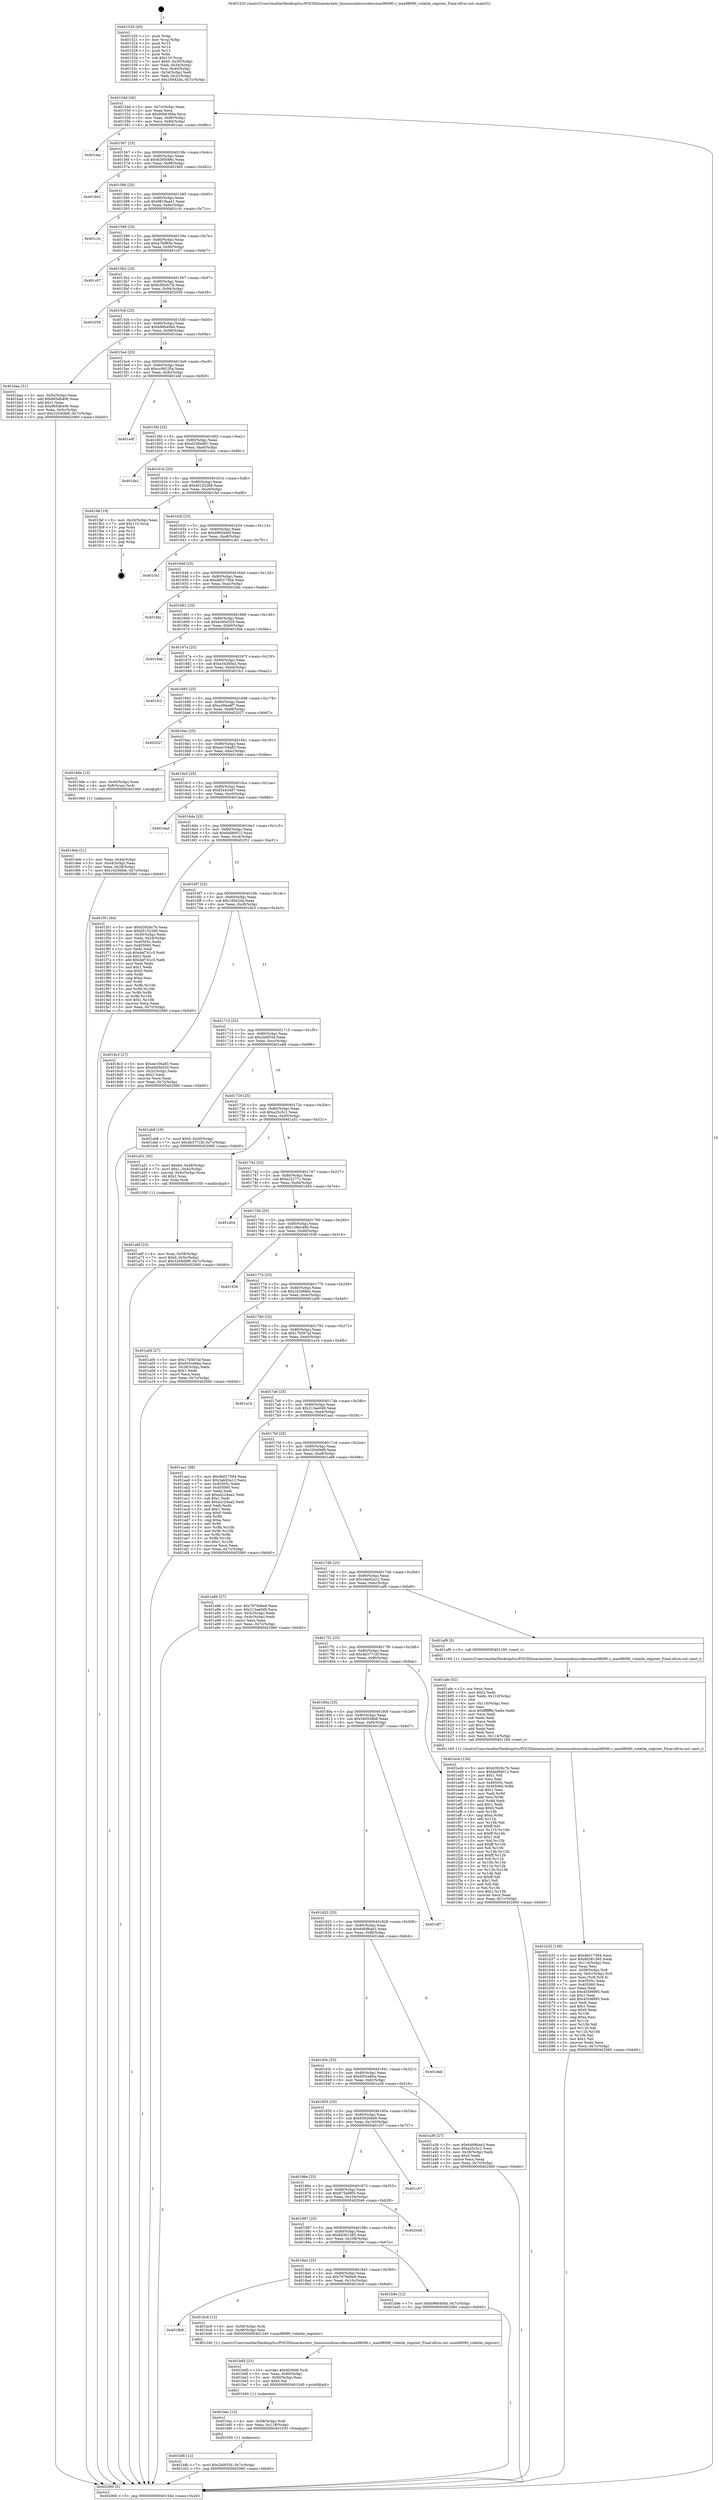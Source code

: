 digraph "0x401520" {
  label = "0x401520 (/mnt/c/Users/mathe/Desktop/tcc/POCII/binaries/extr_linuxsoundsoccodecsmax98090.c_max98090_volatile_register_Final-ollvm.out::main(0))"
  labelloc = "t"
  node[shape=record]

  Entry [label="",width=0.3,height=0.3,shape=circle,fillcolor=black,style=filled]
  "0x40154d" [label="{
     0x40154d [26]\l
     | [instrs]\l
     &nbsp;&nbsp;0x40154d \<+3\>: mov -0x7c(%rbp),%eax\l
     &nbsp;&nbsp;0x401550 \<+2\>: mov %eax,%ecx\l
     &nbsp;&nbsp;0x401552 \<+6\>: sub $0x90b6389a,%ecx\l
     &nbsp;&nbsp;0x401558 \<+3\>: mov %eax,-0x80(%rbp)\l
     &nbsp;&nbsp;0x40155b \<+6\>: mov %ecx,-0x84(%rbp)\l
     &nbsp;&nbsp;0x401561 \<+6\>: je 0000000000401eac \<main+0x98c\>\l
  }"]
  "0x401eac" [label="{
     0x401eac\l
  }", style=dashed]
  "0x401567" [label="{
     0x401567 [25]\l
     | [instrs]\l
     &nbsp;&nbsp;0x401567 \<+5\>: jmp 000000000040156c \<main+0x4c\>\l
     &nbsp;&nbsp;0x40156c \<+3\>: mov -0x80(%rbp),%eax\l
     &nbsp;&nbsp;0x40156f \<+5\>: sub $0x9295086c,%eax\l
     &nbsp;&nbsp;0x401574 \<+6\>: mov %eax,-0x88(%rbp)\l
     &nbsp;&nbsp;0x40157a \<+6\>: je 00000000004019d2 \<main+0x4b2\>\l
  }"]
  Exit [label="",width=0.3,height=0.3,shape=circle,fillcolor=black,style=filled,peripheries=2]
  "0x4019d2" [label="{
     0x4019d2\l
  }", style=dashed]
  "0x401580" [label="{
     0x401580 [25]\l
     | [instrs]\l
     &nbsp;&nbsp;0x401580 \<+5\>: jmp 0000000000401585 \<main+0x65\>\l
     &nbsp;&nbsp;0x401585 \<+3\>: mov -0x80(%rbp),%eax\l
     &nbsp;&nbsp;0x401588 \<+5\>: sub $0x9819ea41,%eax\l
     &nbsp;&nbsp;0x40158d \<+6\>: mov %eax,-0x8c(%rbp)\l
     &nbsp;&nbsp;0x401593 \<+6\>: je 0000000000401c3c \<main+0x71c\>\l
  }"]
  "0x401bfb" [label="{
     0x401bfb [12]\l
     | [instrs]\l
     &nbsp;&nbsp;0x401bfb \<+7\>: movl $0x2b0f35d,-0x7c(%rbp)\l
     &nbsp;&nbsp;0x401c02 \<+5\>: jmp 0000000000402060 \<main+0xb40\>\l
  }"]
  "0x401c3c" [label="{
     0x401c3c\l
  }", style=dashed]
  "0x401599" [label="{
     0x401599 [25]\l
     | [instrs]\l
     &nbsp;&nbsp;0x401599 \<+5\>: jmp 000000000040159e \<main+0x7e\>\l
     &nbsp;&nbsp;0x40159e \<+3\>: mov -0x80(%rbp),%eax\l
     &nbsp;&nbsp;0x4015a1 \<+5\>: sub $0xa7fef85e,%eax\l
     &nbsp;&nbsp;0x4015a6 \<+6\>: mov %eax,-0x90(%rbp)\l
     &nbsp;&nbsp;0x4015ac \<+6\>: je 0000000000401c07 \<main+0x6e7\>\l
  }"]
  "0x401bec" [label="{
     0x401bec [15]\l
     | [instrs]\l
     &nbsp;&nbsp;0x401bec \<+4\>: mov -0x58(%rbp),%rdi\l
     &nbsp;&nbsp;0x401bf0 \<+6\>: mov %eax,-0x118(%rbp)\l
     &nbsp;&nbsp;0x401bf6 \<+5\>: call 0000000000401030 \<free@plt\>\l
     | [calls]\l
     &nbsp;&nbsp;0x401030 \{1\} (unknown)\l
  }"]
  "0x401c07" [label="{
     0x401c07\l
  }", style=dashed]
  "0x4015b2" [label="{
     0x4015b2 [25]\l
     | [instrs]\l
     &nbsp;&nbsp;0x4015b2 \<+5\>: jmp 00000000004015b7 \<main+0x97\>\l
     &nbsp;&nbsp;0x4015b7 \<+3\>: mov -0x80(%rbp),%eax\l
     &nbsp;&nbsp;0x4015ba \<+5\>: sub $0xb3926c7b,%eax\l
     &nbsp;&nbsp;0x4015bf \<+6\>: mov %eax,-0x94(%rbp)\l
     &nbsp;&nbsp;0x4015c5 \<+6\>: je 0000000000402059 \<main+0xb39\>\l
  }"]
  "0x401bd5" [label="{
     0x401bd5 [23]\l
     | [instrs]\l
     &nbsp;&nbsp;0x401bd5 \<+10\>: movabs $0x4030d6,%rdi\l
     &nbsp;&nbsp;0x401bdf \<+3\>: mov %eax,-0x60(%rbp)\l
     &nbsp;&nbsp;0x401be2 \<+3\>: mov -0x60(%rbp),%esi\l
     &nbsp;&nbsp;0x401be5 \<+2\>: mov $0x0,%al\l
     &nbsp;&nbsp;0x401be7 \<+5\>: call 0000000000401040 \<printf@plt\>\l
     | [calls]\l
     &nbsp;&nbsp;0x401040 \{1\} (unknown)\l
  }"]
  "0x402059" [label="{
     0x402059\l
  }", style=dashed]
  "0x4015cb" [label="{
     0x4015cb [25]\l
     | [instrs]\l
     &nbsp;&nbsp;0x4015cb \<+5\>: jmp 00000000004015d0 \<main+0xb0\>\l
     &nbsp;&nbsp;0x4015d0 \<+3\>: mov -0x80(%rbp),%eax\l
     &nbsp;&nbsp;0x4015d3 \<+5\>: sub $0xb96b40bb,%eax\l
     &nbsp;&nbsp;0x4015d8 \<+6\>: mov %eax,-0x98(%rbp)\l
     &nbsp;&nbsp;0x4015de \<+6\>: je 0000000000401baa \<main+0x68a\>\l
  }"]
  "0x4018b9" [label="{
     0x4018b9\l
  }", style=dashed]
  "0x401baa" [label="{
     0x401baa [31]\l
     | [instrs]\l
     &nbsp;&nbsp;0x401baa \<+3\>: mov -0x5c(%rbp),%eax\l
     &nbsp;&nbsp;0x401bad \<+5\>: add $0x965db406,%eax\l
     &nbsp;&nbsp;0x401bb2 \<+3\>: add $0x1,%eax\l
     &nbsp;&nbsp;0x401bb5 \<+5\>: sub $0x965db406,%eax\l
     &nbsp;&nbsp;0x401bba \<+3\>: mov %eax,-0x5c(%rbp)\l
     &nbsp;&nbsp;0x401bbd \<+7\>: movl $0x32040bf9,-0x7c(%rbp)\l
     &nbsp;&nbsp;0x401bc4 \<+5\>: jmp 0000000000402060 \<main+0xb40\>\l
  }"]
  "0x4015e4" [label="{
     0x4015e4 [25]\l
     | [instrs]\l
     &nbsp;&nbsp;0x4015e4 \<+5\>: jmp 00000000004015e9 \<main+0xc9\>\l
     &nbsp;&nbsp;0x4015e9 \<+3\>: mov -0x80(%rbp),%eax\l
     &nbsp;&nbsp;0x4015ec \<+5\>: sub $0xcc99235a,%eax\l
     &nbsp;&nbsp;0x4015f1 \<+6\>: mov %eax,-0x9c(%rbp)\l
     &nbsp;&nbsp;0x4015f7 \<+6\>: je 0000000000401e4f \<main+0x92f\>\l
  }"]
  "0x401bc9" [label="{
     0x401bc9 [12]\l
     | [instrs]\l
     &nbsp;&nbsp;0x401bc9 \<+4\>: mov -0x58(%rbp),%rdi\l
     &nbsp;&nbsp;0x401bcd \<+3\>: mov -0x48(%rbp),%esi\l
     &nbsp;&nbsp;0x401bd0 \<+5\>: call 0000000000401240 \<max98090_volatile_register\>\l
     | [calls]\l
     &nbsp;&nbsp;0x401240 \{1\} (/mnt/c/Users/mathe/Desktop/tcc/POCII/binaries/extr_linuxsoundsoccodecsmax98090.c_max98090_volatile_register_Final-ollvm.out::max98090_volatile_register)\l
  }"]
  "0x401e4f" [label="{
     0x401e4f\l
  }", style=dashed]
  "0x4015fd" [label="{
     0x4015fd [25]\l
     | [instrs]\l
     &nbsp;&nbsp;0x4015fd \<+5\>: jmp 0000000000401602 \<main+0xe2\>\l
     &nbsp;&nbsp;0x401602 \<+3\>: mov -0x80(%rbp),%eax\l
     &nbsp;&nbsp;0x401605 \<+5\>: sub $0xd336bd81,%eax\l
     &nbsp;&nbsp;0x40160a \<+6\>: mov %eax,-0xa0(%rbp)\l
     &nbsp;&nbsp;0x401610 \<+6\>: je 0000000000401da1 \<main+0x881\>\l
  }"]
  "0x4018a0" [label="{
     0x4018a0 [25]\l
     | [instrs]\l
     &nbsp;&nbsp;0x4018a0 \<+5\>: jmp 00000000004018a5 \<main+0x385\>\l
     &nbsp;&nbsp;0x4018a5 \<+3\>: mov -0x80(%rbp),%eax\l
     &nbsp;&nbsp;0x4018a8 \<+5\>: sub $0x7979d6e9,%eax\l
     &nbsp;&nbsp;0x4018ad \<+6\>: mov %eax,-0x10c(%rbp)\l
     &nbsp;&nbsp;0x4018b3 \<+6\>: je 0000000000401bc9 \<main+0x6a9\>\l
  }"]
  "0x401da1" [label="{
     0x401da1\l
  }", style=dashed]
  "0x401616" [label="{
     0x401616 [25]\l
     | [instrs]\l
     &nbsp;&nbsp;0x401616 \<+5\>: jmp 000000000040161b \<main+0xfb\>\l
     &nbsp;&nbsp;0x40161b \<+3\>: mov -0x80(%rbp),%eax\l
     &nbsp;&nbsp;0x40161e \<+5\>: sub $0xd5152268,%eax\l
     &nbsp;&nbsp;0x401623 \<+6\>: mov %eax,-0xa4(%rbp)\l
     &nbsp;&nbsp;0x401629 \<+6\>: je 0000000000401faf \<main+0xa8f\>\l
  }"]
  "0x401b9e" [label="{
     0x401b9e [12]\l
     | [instrs]\l
     &nbsp;&nbsp;0x401b9e \<+7\>: movl $0xb96b40bb,-0x7c(%rbp)\l
     &nbsp;&nbsp;0x401ba5 \<+5\>: jmp 0000000000402060 \<main+0xb40\>\l
  }"]
  "0x401faf" [label="{
     0x401faf [19]\l
     | [instrs]\l
     &nbsp;&nbsp;0x401faf \<+3\>: mov -0x24(%rbp),%eax\l
     &nbsp;&nbsp;0x401fb2 \<+7\>: add $0x110,%rsp\l
     &nbsp;&nbsp;0x401fb9 \<+1\>: pop %rbx\l
     &nbsp;&nbsp;0x401fba \<+2\>: pop %r12\l
     &nbsp;&nbsp;0x401fbc \<+2\>: pop %r14\l
     &nbsp;&nbsp;0x401fbe \<+2\>: pop %r15\l
     &nbsp;&nbsp;0x401fc0 \<+1\>: pop %rbp\l
     &nbsp;&nbsp;0x401fc1 \<+1\>: ret\l
  }"]
  "0x40162f" [label="{
     0x40162f [25]\l
     | [instrs]\l
     &nbsp;&nbsp;0x40162f \<+5\>: jmp 0000000000401634 \<main+0x114\>\l
     &nbsp;&nbsp;0x401634 \<+3\>: mov -0x80(%rbp),%eax\l
     &nbsp;&nbsp;0x401637 \<+5\>: sub $0xd993440f,%eax\l
     &nbsp;&nbsp;0x40163c \<+6\>: mov %eax,-0xa8(%rbp)\l
     &nbsp;&nbsp;0x401642 \<+6\>: je 0000000000401cb1 \<main+0x791\>\l
  }"]
  "0x401887" [label="{
     0x401887 [25]\l
     | [instrs]\l
     &nbsp;&nbsp;0x401887 \<+5\>: jmp 000000000040188c \<main+0x36c\>\l
     &nbsp;&nbsp;0x40188c \<+3\>: mov -0x80(%rbp),%eax\l
     &nbsp;&nbsp;0x40188f \<+5\>: sub $0x6b361585,%eax\l
     &nbsp;&nbsp;0x401894 \<+6\>: mov %eax,-0x108(%rbp)\l
     &nbsp;&nbsp;0x40189a \<+6\>: je 0000000000401b9e \<main+0x67e\>\l
  }"]
  "0x401cb1" [label="{
     0x401cb1\l
  }", style=dashed]
  "0x401648" [label="{
     0x401648 [25]\l
     | [instrs]\l
     &nbsp;&nbsp;0x401648 \<+5\>: jmp 000000000040164d \<main+0x12d\>\l
     &nbsp;&nbsp;0x40164d \<+3\>: mov -0x80(%rbp),%eax\l
     &nbsp;&nbsp;0x401650 \<+5\>: sub $0xdb017564,%eax\l
     &nbsp;&nbsp;0x401655 \<+6\>: mov %eax,-0xac(%rbp)\l
     &nbsp;&nbsp;0x40165b \<+6\>: je 0000000000401fda \<main+0xaba\>\l
  }"]
  "0x402048" [label="{
     0x402048\l
  }", style=dashed]
  "0x401fda" [label="{
     0x401fda\l
  }", style=dashed]
  "0x401661" [label="{
     0x401661 [25]\l
     | [instrs]\l
     &nbsp;&nbsp;0x401661 \<+5\>: jmp 0000000000401666 \<main+0x146\>\l
     &nbsp;&nbsp;0x401666 \<+3\>: mov -0x80(%rbp),%eax\l
     &nbsp;&nbsp;0x401669 \<+5\>: sub $0xe0d5e520,%eax\l
     &nbsp;&nbsp;0x40166e \<+6\>: mov %eax,-0xb0(%rbp)\l
     &nbsp;&nbsp;0x401674 \<+6\>: je 00000000004018de \<main+0x3be\>\l
  }"]
  "0x40186e" [label="{
     0x40186e [25]\l
     | [instrs]\l
     &nbsp;&nbsp;0x40186e \<+5\>: jmp 0000000000401873 \<main+0x353\>\l
     &nbsp;&nbsp;0x401873 \<+3\>: mov -0x80(%rbp),%eax\l
     &nbsp;&nbsp;0x401876 \<+5\>: sub $0x675a08f3,%eax\l
     &nbsp;&nbsp;0x40187b \<+6\>: mov %eax,-0x104(%rbp)\l
     &nbsp;&nbsp;0x401881 \<+6\>: je 0000000000402048 \<main+0xb28\>\l
  }"]
  "0x4018de" [label="{
     0x4018de\l
  }", style=dashed]
  "0x40167a" [label="{
     0x40167a [25]\l
     | [instrs]\l
     &nbsp;&nbsp;0x40167a \<+5\>: jmp 000000000040167f \<main+0x15f\>\l
     &nbsp;&nbsp;0x40167f \<+3\>: mov -0x80(%rbp),%eax\l
     &nbsp;&nbsp;0x401682 \<+5\>: sub $0xe34380a3,%eax\l
     &nbsp;&nbsp;0x401687 \<+6\>: mov %eax,-0xb4(%rbp)\l
     &nbsp;&nbsp;0x40168d \<+6\>: je 0000000000401fc2 \<main+0xaa2\>\l
  }"]
  "0x401c57" [label="{
     0x401c57\l
  }", style=dashed]
  "0x401fc2" [label="{
     0x401fc2\l
  }", style=dashed]
  "0x401693" [label="{
     0x401693 [25]\l
     | [instrs]\l
     &nbsp;&nbsp;0x401693 \<+5\>: jmp 0000000000401698 \<main+0x178\>\l
     &nbsp;&nbsp;0x401698 \<+3\>: mov -0x80(%rbp),%eax\l
     &nbsp;&nbsp;0x40169b \<+5\>: sub $0xe394e8f7,%eax\l
     &nbsp;&nbsp;0x4016a0 \<+6\>: mov %eax,-0xb8(%rbp)\l
     &nbsp;&nbsp;0x4016a6 \<+6\>: je 0000000000402027 \<main+0xb07\>\l
  }"]
  "0x401b32" [label="{
     0x401b32 [108]\l
     | [instrs]\l
     &nbsp;&nbsp;0x401b32 \<+5\>: mov $0xdb017564,%ecx\l
     &nbsp;&nbsp;0x401b37 \<+5\>: mov $0x6b361585,%edx\l
     &nbsp;&nbsp;0x401b3c \<+6\>: mov -0x114(%rbp),%esi\l
     &nbsp;&nbsp;0x401b42 \<+3\>: imul %eax,%esi\l
     &nbsp;&nbsp;0x401b45 \<+4\>: mov -0x58(%rbp),%r8\l
     &nbsp;&nbsp;0x401b49 \<+4\>: movslq -0x5c(%rbp),%r9\l
     &nbsp;&nbsp;0x401b4d \<+4\>: mov %esi,(%r8,%r9,4)\l
     &nbsp;&nbsp;0x401b51 \<+7\>: mov 0x40505c,%eax\l
     &nbsp;&nbsp;0x401b58 \<+7\>: mov 0x405060,%esi\l
     &nbsp;&nbsp;0x401b5f \<+2\>: mov %eax,%edi\l
     &nbsp;&nbsp;0x401b61 \<+6\>: sub $0x45596f95,%edi\l
     &nbsp;&nbsp;0x401b67 \<+3\>: sub $0x1,%edi\l
     &nbsp;&nbsp;0x401b6a \<+6\>: add $0x45596f95,%edi\l
     &nbsp;&nbsp;0x401b70 \<+3\>: imul %edi,%eax\l
     &nbsp;&nbsp;0x401b73 \<+3\>: and $0x1,%eax\l
     &nbsp;&nbsp;0x401b76 \<+3\>: cmp $0x0,%eax\l
     &nbsp;&nbsp;0x401b79 \<+4\>: sete %r10b\l
     &nbsp;&nbsp;0x401b7d \<+3\>: cmp $0xa,%esi\l
     &nbsp;&nbsp;0x401b80 \<+4\>: setl %r11b\l
     &nbsp;&nbsp;0x401b84 \<+3\>: mov %r10b,%bl\l
     &nbsp;&nbsp;0x401b87 \<+3\>: and %r11b,%bl\l
     &nbsp;&nbsp;0x401b8a \<+3\>: xor %r11b,%r10b\l
     &nbsp;&nbsp;0x401b8d \<+3\>: or %r10b,%bl\l
     &nbsp;&nbsp;0x401b90 \<+3\>: test $0x1,%bl\l
     &nbsp;&nbsp;0x401b93 \<+3\>: cmovne %edx,%ecx\l
     &nbsp;&nbsp;0x401b96 \<+3\>: mov %ecx,-0x7c(%rbp)\l
     &nbsp;&nbsp;0x401b99 \<+5\>: jmp 0000000000402060 \<main+0xb40\>\l
  }"]
  "0x402027" [label="{
     0x402027\l
  }", style=dashed]
  "0x4016ac" [label="{
     0x4016ac [25]\l
     | [instrs]\l
     &nbsp;&nbsp;0x4016ac \<+5\>: jmp 00000000004016b1 \<main+0x191\>\l
     &nbsp;&nbsp;0x4016b1 \<+3\>: mov -0x80(%rbp),%eax\l
     &nbsp;&nbsp;0x4016b4 \<+5\>: sub $0xee104a83,%eax\l
     &nbsp;&nbsp;0x4016b9 \<+6\>: mov %eax,-0xbc(%rbp)\l
     &nbsp;&nbsp;0x4016bf \<+6\>: je 00000000004019de \<main+0x4be\>\l
  }"]
  "0x401afe" [label="{
     0x401afe [52]\l
     | [instrs]\l
     &nbsp;&nbsp;0x401afe \<+2\>: xor %ecx,%ecx\l
     &nbsp;&nbsp;0x401b00 \<+5\>: mov $0x2,%edx\l
     &nbsp;&nbsp;0x401b05 \<+6\>: mov %edx,-0x110(%rbp)\l
     &nbsp;&nbsp;0x401b0b \<+1\>: cltd\l
     &nbsp;&nbsp;0x401b0c \<+6\>: mov -0x110(%rbp),%esi\l
     &nbsp;&nbsp;0x401b12 \<+2\>: idiv %esi\l
     &nbsp;&nbsp;0x401b14 \<+6\>: imul $0xfffffffe,%edx,%edx\l
     &nbsp;&nbsp;0x401b1a \<+2\>: mov %ecx,%edi\l
     &nbsp;&nbsp;0x401b1c \<+2\>: sub %edx,%edi\l
     &nbsp;&nbsp;0x401b1e \<+2\>: mov %ecx,%edx\l
     &nbsp;&nbsp;0x401b20 \<+3\>: sub $0x1,%edx\l
     &nbsp;&nbsp;0x401b23 \<+2\>: add %edx,%edi\l
     &nbsp;&nbsp;0x401b25 \<+2\>: sub %edi,%ecx\l
     &nbsp;&nbsp;0x401b27 \<+6\>: mov %ecx,-0x114(%rbp)\l
     &nbsp;&nbsp;0x401b2d \<+5\>: call 0000000000401160 \<next_i\>\l
     | [calls]\l
     &nbsp;&nbsp;0x401160 \{1\} (/mnt/c/Users/mathe/Desktop/tcc/POCII/binaries/extr_linuxsoundsoccodecsmax98090.c_max98090_volatile_register_Final-ollvm.out::next_i)\l
  }"]
  "0x4019de" [label="{
     0x4019de [13]\l
     | [instrs]\l
     &nbsp;&nbsp;0x4019de \<+4\>: mov -0x40(%rbp),%rax\l
     &nbsp;&nbsp;0x4019e2 \<+4\>: mov 0x8(%rax),%rdi\l
     &nbsp;&nbsp;0x4019e6 \<+5\>: call 0000000000401060 \<atoi@plt\>\l
     | [calls]\l
     &nbsp;&nbsp;0x401060 \{1\} (unknown)\l
  }"]
  "0x4016c5" [label="{
     0x4016c5 [25]\l
     | [instrs]\l
     &nbsp;&nbsp;0x4016c5 \<+5\>: jmp 00000000004016ca \<main+0x1aa\>\l
     &nbsp;&nbsp;0x4016ca \<+3\>: mov -0x80(%rbp),%eax\l
     &nbsp;&nbsp;0x4016cd \<+5\>: sub $0xf24434d7,%eax\l
     &nbsp;&nbsp;0x4016d2 \<+6\>: mov %eax,-0xc0(%rbp)\l
     &nbsp;&nbsp;0x4016d8 \<+6\>: je 0000000000401dad \<main+0x88d\>\l
  }"]
  "0x401a6f" [label="{
     0x401a6f [23]\l
     | [instrs]\l
     &nbsp;&nbsp;0x401a6f \<+4\>: mov %rax,-0x58(%rbp)\l
     &nbsp;&nbsp;0x401a73 \<+7\>: movl $0x0,-0x5c(%rbp)\l
     &nbsp;&nbsp;0x401a7a \<+7\>: movl $0x32040bf9,-0x7c(%rbp)\l
     &nbsp;&nbsp;0x401a81 \<+5\>: jmp 0000000000402060 \<main+0xb40\>\l
  }"]
  "0x401dad" [label="{
     0x401dad\l
  }", style=dashed]
  "0x4016de" [label="{
     0x4016de [25]\l
     | [instrs]\l
     &nbsp;&nbsp;0x4016de \<+5\>: jmp 00000000004016e3 \<main+0x1c3\>\l
     &nbsp;&nbsp;0x4016e3 \<+3\>: mov -0x80(%rbp),%eax\l
     &nbsp;&nbsp;0x4016e6 \<+5\>: sub $0xfad9d012,%eax\l
     &nbsp;&nbsp;0x4016eb \<+6\>: mov %eax,-0xc4(%rbp)\l
     &nbsp;&nbsp;0x4016f1 \<+6\>: je 0000000000401f51 \<main+0xa31\>\l
  }"]
  "0x401855" [label="{
     0x401855 [25]\l
     | [instrs]\l
     &nbsp;&nbsp;0x401855 \<+5\>: jmp 000000000040185a \<main+0x33a\>\l
     &nbsp;&nbsp;0x40185a \<+3\>: mov -0x80(%rbp),%eax\l
     &nbsp;&nbsp;0x40185d \<+5\>: sub $0x659294b9,%eax\l
     &nbsp;&nbsp;0x401862 \<+6\>: mov %eax,-0x100(%rbp)\l
     &nbsp;&nbsp;0x401868 \<+6\>: je 0000000000401c57 \<main+0x737\>\l
  }"]
  "0x401f51" [label="{
     0x401f51 [94]\l
     | [instrs]\l
     &nbsp;&nbsp;0x401f51 \<+5\>: mov $0xb3926c7b,%eax\l
     &nbsp;&nbsp;0x401f56 \<+5\>: mov $0xd5152268,%ecx\l
     &nbsp;&nbsp;0x401f5b \<+3\>: mov -0x30(%rbp),%edx\l
     &nbsp;&nbsp;0x401f5e \<+3\>: mov %edx,-0x24(%rbp)\l
     &nbsp;&nbsp;0x401f61 \<+7\>: mov 0x40505c,%edx\l
     &nbsp;&nbsp;0x401f68 \<+7\>: mov 0x405060,%esi\l
     &nbsp;&nbsp;0x401f6f \<+2\>: mov %edx,%edi\l
     &nbsp;&nbsp;0x401f71 \<+6\>: sub $0xdef741c5,%edi\l
     &nbsp;&nbsp;0x401f77 \<+3\>: sub $0x1,%edi\l
     &nbsp;&nbsp;0x401f7a \<+6\>: add $0xdef741c5,%edi\l
     &nbsp;&nbsp;0x401f80 \<+3\>: imul %edi,%edx\l
     &nbsp;&nbsp;0x401f83 \<+3\>: and $0x1,%edx\l
     &nbsp;&nbsp;0x401f86 \<+3\>: cmp $0x0,%edx\l
     &nbsp;&nbsp;0x401f89 \<+4\>: sete %r8b\l
     &nbsp;&nbsp;0x401f8d \<+3\>: cmp $0xa,%esi\l
     &nbsp;&nbsp;0x401f90 \<+4\>: setl %r9b\l
     &nbsp;&nbsp;0x401f94 \<+3\>: mov %r8b,%r10b\l
     &nbsp;&nbsp;0x401f97 \<+3\>: and %r9b,%r10b\l
     &nbsp;&nbsp;0x401f9a \<+3\>: xor %r9b,%r8b\l
     &nbsp;&nbsp;0x401f9d \<+3\>: or %r8b,%r10b\l
     &nbsp;&nbsp;0x401fa0 \<+4\>: test $0x1,%r10b\l
     &nbsp;&nbsp;0x401fa4 \<+3\>: cmovne %ecx,%eax\l
     &nbsp;&nbsp;0x401fa7 \<+3\>: mov %eax,-0x7c(%rbp)\l
     &nbsp;&nbsp;0x401faa \<+5\>: jmp 0000000000402060 \<main+0xb40\>\l
  }"]
  "0x4016f7" [label="{
     0x4016f7 [25]\l
     | [instrs]\l
     &nbsp;&nbsp;0x4016f7 \<+5\>: jmp 00000000004016fc \<main+0x1dc\>\l
     &nbsp;&nbsp;0x4016fc \<+3\>: mov -0x80(%rbp),%eax\l
     &nbsp;&nbsp;0x4016ff \<+5\>: sub $0x16042da,%eax\l
     &nbsp;&nbsp;0x401704 \<+6\>: mov %eax,-0xc8(%rbp)\l
     &nbsp;&nbsp;0x40170a \<+6\>: je 00000000004018c3 \<main+0x3a3\>\l
  }"]
  "0x401a36" [label="{
     0x401a36 [27]\l
     | [instrs]\l
     &nbsp;&nbsp;0x401a36 \<+5\>: mov $0x64686ae3,%eax\l
     &nbsp;&nbsp;0x401a3b \<+5\>: mov $0xa25c5c1,%ecx\l
     &nbsp;&nbsp;0x401a40 \<+3\>: mov -0x28(%rbp),%edx\l
     &nbsp;&nbsp;0x401a43 \<+3\>: cmp $0x0,%edx\l
     &nbsp;&nbsp;0x401a46 \<+3\>: cmove %ecx,%eax\l
     &nbsp;&nbsp;0x401a49 \<+3\>: mov %eax,-0x7c(%rbp)\l
     &nbsp;&nbsp;0x401a4c \<+5\>: jmp 0000000000402060 \<main+0xb40\>\l
  }"]
  "0x4018c3" [label="{
     0x4018c3 [27]\l
     | [instrs]\l
     &nbsp;&nbsp;0x4018c3 \<+5\>: mov $0xee104a83,%eax\l
     &nbsp;&nbsp;0x4018c8 \<+5\>: mov $0xe0d5e520,%ecx\l
     &nbsp;&nbsp;0x4018cd \<+3\>: mov -0x2c(%rbp),%edx\l
     &nbsp;&nbsp;0x4018d0 \<+3\>: cmp $0x2,%edx\l
     &nbsp;&nbsp;0x4018d3 \<+3\>: cmovne %ecx,%eax\l
     &nbsp;&nbsp;0x4018d6 \<+3\>: mov %eax,-0x7c(%rbp)\l
     &nbsp;&nbsp;0x4018d9 \<+5\>: jmp 0000000000402060 \<main+0xb40\>\l
  }"]
  "0x401710" [label="{
     0x401710 [25]\l
     | [instrs]\l
     &nbsp;&nbsp;0x401710 \<+5\>: jmp 0000000000401715 \<main+0x1f5\>\l
     &nbsp;&nbsp;0x401715 \<+3\>: mov -0x80(%rbp),%eax\l
     &nbsp;&nbsp;0x401718 \<+5\>: sub $0x2b0f35d,%eax\l
     &nbsp;&nbsp;0x40171d \<+6\>: mov %eax,-0xcc(%rbp)\l
     &nbsp;&nbsp;0x401723 \<+6\>: je 0000000000401eb8 \<main+0x998\>\l
  }"]
  "0x402060" [label="{
     0x402060 [5]\l
     | [instrs]\l
     &nbsp;&nbsp;0x402060 \<+5\>: jmp 000000000040154d \<main+0x2d\>\l
  }"]
  "0x401520" [label="{
     0x401520 [45]\l
     | [instrs]\l
     &nbsp;&nbsp;0x401520 \<+1\>: push %rbp\l
     &nbsp;&nbsp;0x401521 \<+3\>: mov %rsp,%rbp\l
     &nbsp;&nbsp;0x401524 \<+2\>: push %r15\l
     &nbsp;&nbsp;0x401526 \<+2\>: push %r14\l
     &nbsp;&nbsp;0x401528 \<+2\>: push %r12\l
     &nbsp;&nbsp;0x40152a \<+1\>: push %rbx\l
     &nbsp;&nbsp;0x40152b \<+7\>: sub $0x110,%rsp\l
     &nbsp;&nbsp;0x401532 \<+7\>: movl $0x0,-0x30(%rbp)\l
     &nbsp;&nbsp;0x401539 \<+3\>: mov %edi,-0x34(%rbp)\l
     &nbsp;&nbsp;0x40153c \<+4\>: mov %rsi,-0x40(%rbp)\l
     &nbsp;&nbsp;0x401540 \<+3\>: mov -0x34(%rbp),%edi\l
     &nbsp;&nbsp;0x401543 \<+3\>: mov %edi,-0x2c(%rbp)\l
     &nbsp;&nbsp;0x401546 \<+7\>: movl $0x16042da,-0x7c(%rbp)\l
  }"]
  "0x4019eb" [label="{
     0x4019eb [21]\l
     | [instrs]\l
     &nbsp;&nbsp;0x4019eb \<+3\>: mov %eax,-0x44(%rbp)\l
     &nbsp;&nbsp;0x4019ee \<+3\>: mov -0x44(%rbp),%eax\l
     &nbsp;&nbsp;0x4019f1 \<+3\>: mov %eax,-0x28(%rbp)\l
     &nbsp;&nbsp;0x4019f4 \<+7\>: movl $0x16206feb,-0x7c(%rbp)\l
     &nbsp;&nbsp;0x4019fb \<+5\>: jmp 0000000000402060 \<main+0xb40\>\l
  }"]
  "0x40183c" [label="{
     0x40183c [25]\l
     | [instrs]\l
     &nbsp;&nbsp;0x40183c \<+5\>: jmp 0000000000401841 \<main+0x321\>\l
     &nbsp;&nbsp;0x401841 \<+3\>: mov -0x80(%rbp),%eax\l
     &nbsp;&nbsp;0x401844 \<+5\>: sub $0x655ce6ba,%eax\l
     &nbsp;&nbsp;0x401849 \<+6\>: mov %eax,-0xfc(%rbp)\l
     &nbsp;&nbsp;0x40184f \<+6\>: je 0000000000401a36 \<main+0x516\>\l
  }"]
  "0x401eb8" [label="{
     0x401eb8 [19]\l
     | [instrs]\l
     &nbsp;&nbsp;0x401eb8 \<+7\>: movl $0x0,-0x30(%rbp)\l
     &nbsp;&nbsp;0x401ebf \<+7\>: movl $0x4b377c3f,-0x7c(%rbp)\l
     &nbsp;&nbsp;0x401ec6 \<+5\>: jmp 0000000000402060 \<main+0xb40\>\l
  }"]
  "0x401729" [label="{
     0x401729 [25]\l
     | [instrs]\l
     &nbsp;&nbsp;0x401729 \<+5\>: jmp 000000000040172e \<main+0x20e\>\l
     &nbsp;&nbsp;0x40172e \<+3\>: mov -0x80(%rbp),%eax\l
     &nbsp;&nbsp;0x401731 \<+5\>: sub $0xa25c5c1,%eax\l
     &nbsp;&nbsp;0x401736 \<+6\>: mov %eax,-0xd0(%rbp)\l
     &nbsp;&nbsp;0x40173c \<+6\>: je 0000000000401a51 \<main+0x531\>\l
  }"]
  "0x401deb" [label="{
     0x401deb\l
  }", style=dashed]
  "0x401a51" [label="{
     0x401a51 [30]\l
     | [instrs]\l
     &nbsp;&nbsp;0x401a51 \<+7\>: movl $0x64,-0x48(%rbp)\l
     &nbsp;&nbsp;0x401a58 \<+7\>: movl $0x1,-0x4c(%rbp)\l
     &nbsp;&nbsp;0x401a5f \<+4\>: movslq -0x4c(%rbp),%rax\l
     &nbsp;&nbsp;0x401a63 \<+4\>: shl $0x2,%rax\l
     &nbsp;&nbsp;0x401a67 \<+3\>: mov %rax,%rdi\l
     &nbsp;&nbsp;0x401a6a \<+5\>: call 0000000000401050 \<malloc@plt\>\l
     | [calls]\l
     &nbsp;&nbsp;0x401050 \{1\} (unknown)\l
  }"]
  "0x401742" [label="{
     0x401742 [25]\l
     | [instrs]\l
     &nbsp;&nbsp;0x401742 \<+5\>: jmp 0000000000401747 \<main+0x227\>\l
     &nbsp;&nbsp;0x401747 \<+3\>: mov -0x80(%rbp),%eax\l
     &nbsp;&nbsp;0x40174a \<+5\>: sub $0xe22277c,%eax\l
     &nbsp;&nbsp;0x40174f \<+6\>: mov %eax,-0xd4(%rbp)\l
     &nbsp;&nbsp;0x401755 \<+6\>: je 0000000000401d04 \<main+0x7e4\>\l
  }"]
  "0x401823" [label="{
     0x401823 [25]\l
     | [instrs]\l
     &nbsp;&nbsp;0x401823 \<+5\>: jmp 0000000000401828 \<main+0x308\>\l
     &nbsp;&nbsp;0x401828 \<+3\>: mov -0x80(%rbp),%eax\l
     &nbsp;&nbsp;0x40182b \<+5\>: sub $0x64686ae3,%eax\l
     &nbsp;&nbsp;0x401830 \<+6\>: mov %eax,-0xf8(%rbp)\l
     &nbsp;&nbsp;0x401836 \<+6\>: je 0000000000401deb \<main+0x8cb\>\l
  }"]
  "0x401d04" [label="{
     0x401d04\l
  }", style=dashed]
  "0x40175b" [label="{
     0x40175b [25]\l
     | [instrs]\l
     &nbsp;&nbsp;0x40175b \<+5\>: jmp 0000000000401760 \<main+0x240\>\l
     &nbsp;&nbsp;0x401760 \<+3\>: mov -0x80(%rbp),%eax\l
     &nbsp;&nbsp;0x401763 \<+5\>: sub $0x138ec48b,%eax\l
     &nbsp;&nbsp;0x401768 \<+6\>: mov %eax,-0xd8(%rbp)\l
     &nbsp;&nbsp;0x40176e \<+6\>: je 0000000000401936 \<main+0x416\>\l
  }"]
  "0x401df7" [label="{
     0x401df7\l
  }", style=dashed]
  "0x401936" [label="{
     0x401936\l
  }", style=dashed]
  "0x401774" [label="{
     0x401774 [25]\l
     | [instrs]\l
     &nbsp;&nbsp;0x401774 \<+5\>: jmp 0000000000401779 \<main+0x259\>\l
     &nbsp;&nbsp;0x401779 \<+3\>: mov -0x80(%rbp),%eax\l
     &nbsp;&nbsp;0x40177c \<+5\>: sub $0x16206feb,%eax\l
     &nbsp;&nbsp;0x401781 \<+6\>: mov %eax,-0xdc(%rbp)\l
     &nbsp;&nbsp;0x401787 \<+6\>: je 0000000000401a00 \<main+0x4e0\>\l
  }"]
  "0x40180a" [label="{
     0x40180a [25]\l
     | [instrs]\l
     &nbsp;&nbsp;0x40180a \<+5\>: jmp 000000000040180f \<main+0x2ef\>\l
     &nbsp;&nbsp;0x40180f \<+3\>: mov -0x80(%rbp),%eax\l
     &nbsp;&nbsp;0x401812 \<+5\>: sub $0x540556b8,%eax\l
     &nbsp;&nbsp;0x401817 \<+6\>: mov %eax,-0xf4(%rbp)\l
     &nbsp;&nbsp;0x40181d \<+6\>: je 0000000000401df7 \<main+0x8d7\>\l
  }"]
  "0x401a00" [label="{
     0x401a00 [27]\l
     | [instrs]\l
     &nbsp;&nbsp;0x401a00 \<+5\>: mov $0x17b567af,%eax\l
     &nbsp;&nbsp;0x401a05 \<+5\>: mov $0x655ce6ba,%ecx\l
     &nbsp;&nbsp;0x401a0a \<+3\>: mov -0x28(%rbp),%edx\l
     &nbsp;&nbsp;0x401a0d \<+3\>: cmp $0x1,%edx\l
     &nbsp;&nbsp;0x401a10 \<+3\>: cmovl %ecx,%eax\l
     &nbsp;&nbsp;0x401a13 \<+3\>: mov %eax,-0x7c(%rbp)\l
     &nbsp;&nbsp;0x401a16 \<+5\>: jmp 0000000000402060 \<main+0xb40\>\l
  }"]
  "0x40178d" [label="{
     0x40178d [25]\l
     | [instrs]\l
     &nbsp;&nbsp;0x40178d \<+5\>: jmp 0000000000401792 \<main+0x272\>\l
     &nbsp;&nbsp;0x401792 \<+3\>: mov -0x80(%rbp),%eax\l
     &nbsp;&nbsp;0x401795 \<+5\>: sub $0x17b567af,%eax\l
     &nbsp;&nbsp;0x40179a \<+6\>: mov %eax,-0xe0(%rbp)\l
     &nbsp;&nbsp;0x4017a0 \<+6\>: je 0000000000401a1b \<main+0x4fb\>\l
  }"]
  "0x401ecb" [label="{
     0x401ecb [134]\l
     | [instrs]\l
     &nbsp;&nbsp;0x401ecb \<+5\>: mov $0xb3926c7b,%eax\l
     &nbsp;&nbsp;0x401ed0 \<+5\>: mov $0xfad9d012,%ecx\l
     &nbsp;&nbsp;0x401ed5 \<+2\>: mov $0x1,%dl\l
     &nbsp;&nbsp;0x401ed7 \<+2\>: xor %esi,%esi\l
     &nbsp;&nbsp;0x401ed9 \<+7\>: mov 0x40505c,%edi\l
     &nbsp;&nbsp;0x401ee0 \<+8\>: mov 0x405060,%r8d\l
     &nbsp;&nbsp;0x401ee8 \<+3\>: sub $0x1,%esi\l
     &nbsp;&nbsp;0x401eeb \<+3\>: mov %edi,%r9d\l
     &nbsp;&nbsp;0x401eee \<+3\>: add %esi,%r9d\l
     &nbsp;&nbsp;0x401ef1 \<+4\>: imul %r9d,%edi\l
     &nbsp;&nbsp;0x401ef5 \<+3\>: and $0x1,%edi\l
     &nbsp;&nbsp;0x401ef8 \<+3\>: cmp $0x0,%edi\l
     &nbsp;&nbsp;0x401efb \<+4\>: sete %r10b\l
     &nbsp;&nbsp;0x401eff \<+4\>: cmp $0xa,%r8d\l
     &nbsp;&nbsp;0x401f03 \<+4\>: setl %r11b\l
     &nbsp;&nbsp;0x401f07 \<+3\>: mov %r10b,%bl\l
     &nbsp;&nbsp;0x401f0a \<+3\>: xor $0xff,%bl\l
     &nbsp;&nbsp;0x401f0d \<+3\>: mov %r11b,%r14b\l
     &nbsp;&nbsp;0x401f10 \<+4\>: xor $0xff,%r14b\l
     &nbsp;&nbsp;0x401f14 \<+3\>: xor $0x1,%dl\l
     &nbsp;&nbsp;0x401f17 \<+3\>: mov %bl,%r15b\l
     &nbsp;&nbsp;0x401f1a \<+4\>: and $0xff,%r15b\l
     &nbsp;&nbsp;0x401f1e \<+3\>: and %dl,%r10b\l
     &nbsp;&nbsp;0x401f21 \<+3\>: mov %r14b,%r12b\l
     &nbsp;&nbsp;0x401f24 \<+4\>: and $0xff,%r12b\l
     &nbsp;&nbsp;0x401f28 \<+3\>: and %dl,%r11b\l
     &nbsp;&nbsp;0x401f2b \<+3\>: or %r10b,%r15b\l
     &nbsp;&nbsp;0x401f2e \<+3\>: or %r11b,%r12b\l
     &nbsp;&nbsp;0x401f31 \<+3\>: xor %r12b,%r15b\l
     &nbsp;&nbsp;0x401f34 \<+3\>: or %r14b,%bl\l
     &nbsp;&nbsp;0x401f37 \<+3\>: xor $0xff,%bl\l
     &nbsp;&nbsp;0x401f3a \<+3\>: or $0x1,%dl\l
     &nbsp;&nbsp;0x401f3d \<+2\>: and %dl,%bl\l
     &nbsp;&nbsp;0x401f3f \<+3\>: or %bl,%r15b\l
     &nbsp;&nbsp;0x401f42 \<+4\>: test $0x1,%r15b\l
     &nbsp;&nbsp;0x401f46 \<+3\>: cmovne %ecx,%eax\l
     &nbsp;&nbsp;0x401f49 \<+3\>: mov %eax,-0x7c(%rbp)\l
     &nbsp;&nbsp;0x401f4c \<+5\>: jmp 0000000000402060 \<main+0xb40\>\l
  }"]
  "0x401a1b" [label="{
     0x401a1b\l
  }", style=dashed]
  "0x4017a6" [label="{
     0x4017a6 [25]\l
     | [instrs]\l
     &nbsp;&nbsp;0x4017a6 \<+5\>: jmp 00000000004017ab \<main+0x28b\>\l
     &nbsp;&nbsp;0x4017ab \<+3\>: mov -0x80(%rbp),%eax\l
     &nbsp;&nbsp;0x4017ae \<+5\>: sub $0x213ae0d9,%eax\l
     &nbsp;&nbsp;0x4017b3 \<+6\>: mov %eax,-0xe4(%rbp)\l
     &nbsp;&nbsp;0x4017b9 \<+6\>: je 0000000000401aa1 \<main+0x581\>\l
  }"]
  "0x4017f1" [label="{
     0x4017f1 [25]\l
     | [instrs]\l
     &nbsp;&nbsp;0x4017f1 \<+5\>: jmp 00000000004017f6 \<main+0x2d6\>\l
     &nbsp;&nbsp;0x4017f6 \<+3\>: mov -0x80(%rbp),%eax\l
     &nbsp;&nbsp;0x4017f9 \<+5\>: sub $0x4b377c3f,%eax\l
     &nbsp;&nbsp;0x4017fe \<+6\>: mov %eax,-0xf0(%rbp)\l
     &nbsp;&nbsp;0x401804 \<+6\>: je 0000000000401ecb \<main+0x9ab\>\l
  }"]
  "0x401aa1" [label="{
     0x401aa1 [88]\l
     | [instrs]\l
     &nbsp;&nbsp;0x401aa1 \<+5\>: mov $0xdb017564,%eax\l
     &nbsp;&nbsp;0x401aa6 \<+5\>: mov $0x3ab92a12,%ecx\l
     &nbsp;&nbsp;0x401aab \<+7\>: mov 0x40505c,%edx\l
     &nbsp;&nbsp;0x401ab2 \<+7\>: mov 0x405060,%esi\l
     &nbsp;&nbsp;0x401ab9 \<+2\>: mov %edx,%edi\l
     &nbsp;&nbsp;0x401abb \<+6\>: sub $0xa2c24aa2,%edi\l
     &nbsp;&nbsp;0x401ac1 \<+3\>: sub $0x1,%edi\l
     &nbsp;&nbsp;0x401ac4 \<+6\>: add $0xa2c24aa2,%edi\l
     &nbsp;&nbsp;0x401aca \<+3\>: imul %edi,%edx\l
     &nbsp;&nbsp;0x401acd \<+3\>: and $0x1,%edx\l
     &nbsp;&nbsp;0x401ad0 \<+3\>: cmp $0x0,%edx\l
     &nbsp;&nbsp;0x401ad3 \<+4\>: sete %r8b\l
     &nbsp;&nbsp;0x401ad7 \<+3\>: cmp $0xa,%esi\l
     &nbsp;&nbsp;0x401ada \<+4\>: setl %r9b\l
     &nbsp;&nbsp;0x401ade \<+3\>: mov %r8b,%r10b\l
     &nbsp;&nbsp;0x401ae1 \<+3\>: and %r9b,%r10b\l
     &nbsp;&nbsp;0x401ae4 \<+3\>: xor %r9b,%r8b\l
     &nbsp;&nbsp;0x401ae7 \<+3\>: or %r8b,%r10b\l
     &nbsp;&nbsp;0x401aea \<+4\>: test $0x1,%r10b\l
     &nbsp;&nbsp;0x401aee \<+3\>: cmovne %ecx,%eax\l
     &nbsp;&nbsp;0x401af1 \<+3\>: mov %eax,-0x7c(%rbp)\l
     &nbsp;&nbsp;0x401af4 \<+5\>: jmp 0000000000402060 \<main+0xb40\>\l
  }"]
  "0x4017bf" [label="{
     0x4017bf [25]\l
     | [instrs]\l
     &nbsp;&nbsp;0x4017bf \<+5\>: jmp 00000000004017c4 \<main+0x2a4\>\l
     &nbsp;&nbsp;0x4017c4 \<+3\>: mov -0x80(%rbp),%eax\l
     &nbsp;&nbsp;0x4017c7 \<+5\>: sub $0x32040bf9,%eax\l
     &nbsp;&nbsp;0x4017cc \<+6\>: mov %eax,-0xe8(%rbp)\l
     &nbsp;&nbsp;0x4017d2 \<+6\>: je 0000000000401a86 \<main+0x566\>\l
  }"]
  "0x401af9" [label="{
     0x401af9 [5]\l
     | [instrs]\l
     &nbsp;&nbsp;0x401af9 \<+5\>: call 0000000000401160 \<next_i\>\l
     | [calls]\l
     &nbsp;&nbsp;0x401160 \{1\} (/mnt/c/Users/mathe/Desktop/tcc/POCII/binaries/extr_linuxsoundsoccodecsmax98090.c_max98090_volatile_register_Final-ollvm.out::next_i)\l
  }"]
  "0x401a86" [label="{
     0x401a86 [27]\l
     | [instrs]\l
     &nbsp;&nbsp;0x401a86 \<+5\>: mov $0x7979d6e9,%eax\l
     &nbsp;&nbsp;0x401a8b \<+5\>: mov $0x213ae0d9,%ecx\l
     &nbsp;&nbsp;0x401a90 \<+3\>: mov -0x5c(%rbp),%edx\l
     &nbsp;&nbsp;0x401a93 \<+3\>: cmp -0x4c(%rbp),%edx\l
     &nbsp;&nbsp;0x401a96 \<+3\>: cmovl %ecx,%eax\l
     &nbsp;&nbsp;0x401a99 \<+3\>: mov %eax,-0x7c(%rbp)\l
     &nbsp;&nbsp;0x401a9c \<+5\>: jmp 0000000000402060 \<main+0xb40\>\l
  }"]
  "0x4017d8" [label="{
     0x4017d8 [25]\l
     | [instrs]\l
     &nbsp;&nbsp;0x4017d8 \<+5\>: jmp 00000000004017dd \<main+0x2bd\>\l
     &nbsp;&nbsp;0x4017dd \<+3\>: mov -0x80(%rbp),%eax\l
     &nbsp;&nbsp;0x4017e0 \<+5\>: sub $0x3ab92a12,%eax\l
     &nbsp;&nbsp;0x4017e5 \<+6\>: mov %eax,-0xec(%rbp)\l
     &nbsp;&nbsp;0x4017eb \<+6\>: je 0000000000401af9 \<main+0x5d9\>\l
  }"]
  Entry -> "0x401520" [label=" 1"]
  "0x40154d" -> "0x401eac" [label=" 0"]
  "0x40154d" -> "0x401567" [label=" 16"]
  "0x401faf" -> Exit [label=" 1"]
  "0x401567" -> "0x4019d2" [label=" 0"]
  "0x401567" -> "0x401580" [label=" 16"]
  "0x401f51" -> "0x402060" [label=" 1"]
  "0x401580" -> "0x401c3c" [label=" 0"]
  "0x401580" -> "0x401599" [label=" 16"]
  "0x401ecb" -> "0x402060" [label=" 1"]
  "0x401599" -> "0x401c07" [label=" 0"]
  "0x401599" -> "0x4015b2" [label=" 16"]
  "0x401eb8" -> "0x402060" [label=" 1"]
  "0x4015b2" -> "0x402059" [label=" 0"]
  "0x4015b2" -> "0x4015cb" [label=" 16"]
  "0x401bfb" -> "0x402060" [label=" 1"]
  "0x4015cb" -> "0x401baa" [label=" 1"]
  "0x4015cb" -> "0x4015e4" [label=" 15"]
  "0x401bec" -> "0x401bfb" [label=" 1"]
  "0x4015e4" -> "0x401e4f" [label=" 0"]
  "0x4015e4" -> "0x4015fd" [label=" 15"]
  "0x401bd5" -> "0x401bec" [label=" 1"]
  "0x4015fd" -> "0x401da1" [label=" 0"]
  "0x4015fd" -> "0x401616" [label=" 15"]
  "0x4018a0" -> "0x4018b9" [label=" 0"]
  "0x401616" -> "0x401faf" [label=" 1"]
  "0x401616" -> "0x40162f" [label=" 14"]
  "0x4018a0" -> "0x401bc9" [label=" 1"]
  "0x40162f" -> "0x401cb1" [label=" 0"]
  "0x40162f" -> "0x401648" [label=" 14"]
  "0x401baa" -> "0x402060" [label=" 1"]
  "0x401648" -> "0x401fda" [label=" 0"]
  "0x401648" -> "0x401661" [label=" 14"]
  "0x401b9e" -> "0x402060" [label=" 1"]
  "0x401661" -> "0x4018de" [label=" 0"]
  "0x401661" -> "0x40167a" [label=" 14"]
  "0x401887" -> "0x401b9e" [label=" 1"]
  "0x40167a" -> "0x401fc2" [label=" 0"]
  "0x40167a" -> "0x401693" [label=" 14"]
  "0x401bc9" -> "0x401bd5" [label=" 1"]
  "0x401693" -> "0x402027" [label=" 0"]
  "0x401693" -> "0x4016ac" [label=" 14"]
  "0x40186e" -> "0x402048" [label=" 0"]
  "0x4016ac" -> "0x4019de" [label=" 1"]
  "0x4016ac" -> "0x4016c5" [label=" 13"]
  "0x401887" -> "0x4018a0" [label=" 1"]
  "0x4016c5" -> "0x401dad" [label=" 0"]
  "0x4016c5" -> "0x4016de" [label=" 13"]
  "0x401855" -> "0x40186e" [label=" 2"]
  "0x4016de" -> "0x401f51" [label=" 1"]
  "0x4016de" -> "0x4016f7" [label=" 12"]
  "0x401855" -> "0x401c57" [label=" 0"]
  "0x4016f7" -> "0x4018c3" [label=" 1"]
  "0x4016f7" -> "0x401710" [label=" 11"]
  "0x4018c3" -> "0x402060" [label=" 1"]
  "0x401520" -> "0x40154d" [label=" 1"]
  "0x402060" -> "0x40154d" [label=" 15"]
  "0x4019de" -> "0x4019eb" [label=" 1"]
  "0x4019eb" -> "0x402060" [label=" 1"]
  "0x40186e" -> "0x401887" [label=" 2"]
  "0x401710" -> "0x401eb8" [label=" 1"]
  "0x401710" -> "0x401729" [label=" 10"]
  "0x401afe" -> "0x401b32" [label=" 1"]
  "0x401729" -> "0x401a51" [label=" 1"]
  "0x401729" -> "0x401742" [label=" 9"]
  "0x401af9" -> "0x401afe" [label=" 1"]
  "0x401742" -> "0x401d04" [label=" 0"]
  "0x401742" -> "0x40175b" [label=" 9"]
  "0x401a86" -> "0x402060" [label=" 2"]
  "0x40175b" -> "0x401936" [label=" 0"]
  "0x40175b" -> "0x401774" [label=" 9"]
  "0x401a6f" -> "0x402060" [label=" 1"]
  "0x401774" -> "0x401a00" [label=" 1"]
  "0x401774" -> "0x40178d" [label=" 8"]
  "0x401a00" -> "0x402060" [label=" 1"]
  "0x401a36" -> "0x402060" [label=" 1"]
  "0x40178d" -> "0x401a1b" [label=" 0"]
  "0x40178d" -> "0x4017a6" [label=" 8"]
  "0x40183c" -> "0x401855" [label=" 2"]
  "0x4017a6" -> "0x401aa1" [label=" 1"]
  "0x4017a6" -> "0x4017bf" [label=" 7"]
  "0x401b32" -> "0x402060" [label=" 1"]
  "0x4017bf" -> "0x401a86" [label=" 2"]
  "0x4017bf" -> "0x4017d8" [label=" 5"]
  "0x401823" -> "0x40183c" [label=" 3"]
  "0x4017d8" -> "0x401af9" [label=" 1"]
  "0x4017d8" -> "0x4017f1" [label=" 4"]
  "0x40183c" -> "0x401a36" [label=" 1"]
  "0x4017f1" -> "0x401ecb" [label=" 1"]
  "0x4017f1" -> "0x40180a" [label=" 3"]
  "0x401a51" -> "0x401a6f" [label=" 1"]
  "0x40180a" -> "0x401df7" [label=" 0"]
  "0x40180a" -> "0x401823" [label=" 3"]
  "0x401aa1" -> "0x402060" [label=" 1"]
  "0x401823" -> "0x401deb" [label=" 0"]
}
